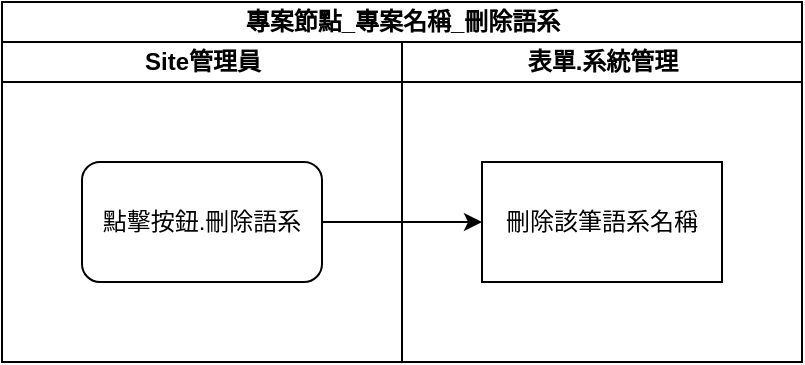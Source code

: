 <mxfile version="13.6.2" type="device"><diagram id="1oJ0urqNyTo2K4nA9cEf" name="第1頁"><mxGraphModel dx="1094" dy="634" grid="1" gridSize="10" guides="1" tooltips="1" connect="1" arrows="1" fold="1" page="1" pageScale="1" pageWidth="827" pageHeight="1169" math="0" shadow="0"><root><mxCell id="0"/><mxCell id="1" parent="0"/><mxCell id="D_qFLfiCtqIIBhIxInJf-1" value="專案節點_專案名稱_刪除語系" style="swimlane;html=1;childLayout=stackLayout;resizeParent=1;resizeParentMax=0;startSize=20;" parent="1" vertex="1"><mxGeometry x="80" y="40" width="400" height="180" as="geometry"/></mxCell><mxCell id="D_qFLfiCtqIIBhIxInJf-2" value="Site管理員" style="swimlane;html=1;startSize=20;" parent="D_qFLfiCtqIIBhIxInJf-1" vertex="1"><mxGeometry y="20" width="200" height="160" as="geometry"/></mxCell><mxCell id="D_qFLfiCtqIIBhIxInJf-5" value="點擊按鈕.刪除語系" style="rounded=1;whiteSpace=wrap;html=1;" parent="D_qFLfiCtqIIBhIxInJf-2" vertex="1"><mxGeometry x="40" y="60" width="120" height="60" as="geometry"/></mxCell><mxCell id="D_qFLfiCtqIIBhIxInJf-3" value="表單.系統管理" style="swimlane;html=1;startSize=20;" parent="D_qFLfiCtqIIBhIxInJf-1" vertex="1"><mxGeometry x="200" y="20" width="200" height="160" as="geometry"/></mxCell><mxCell id="D_qFLfiCtqIIBhIxInJf-7" value="刪除該筆語系名稱" style="rounded=0;whiteSpace=wrap;html=1;" parent="D_qFLfiCtqIIBhIxInJf-3" vertex="1"><mxGeometry x="40" y="60" width="120" height="60" as="geometry"/></mxCell><mxCell id="D_qFLfiCtqIIBhIxInJf-8" style="edgeStyle=orthogonalEdgeStyle;rounded=0;orthogonalLoop=1;jettySize=auto;html=1;exitX=1;exitY=0.5;exitDx=0;exitDy=0;entryX=0;entryY=0.5;entryDx=0;entryDy=0;" parent="D_qFLfiCtqIIBhIxInJf-1" source="D_qFLfiCtqIIBhIxInJf-5" target="D_qFLfiCtqIIBhIxInJf-7" edge="1"><mxGeometry relative="1" as="geometry"/></mxCell></root></mxGraphModel></diagram></mxfile>